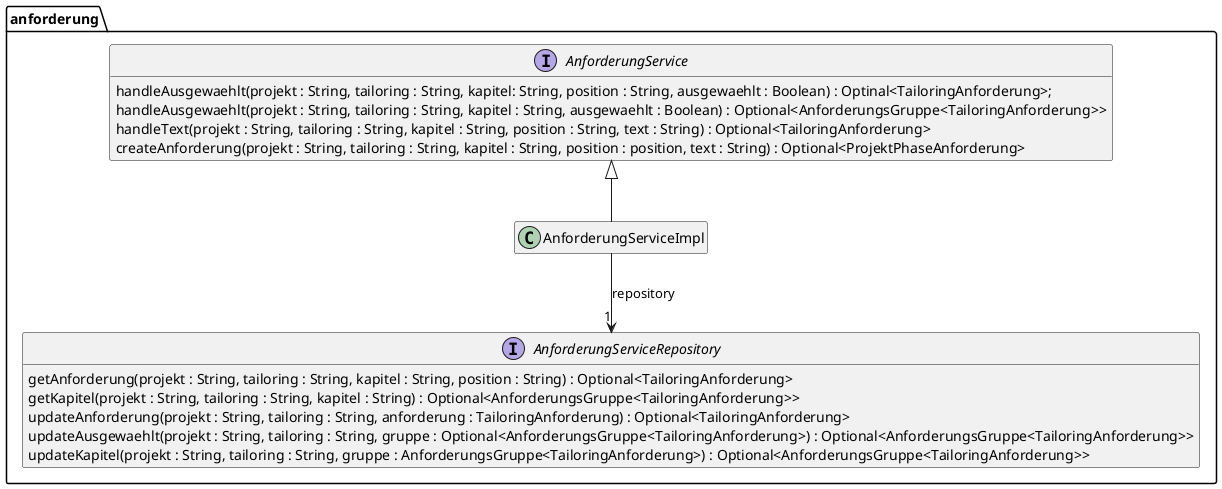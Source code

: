 @startuml Ebene3.png
hide empty members

package anforderung {

    interface AnforderungService {
        handleAusgewaehlt(projekt : String, tailoring : String, kapitel: String, position : String, ausgewaehlt : Boolean) : Optinal<TailoringAnforderung>;
        handleAusgewaehlt(projekt : String, tailoring : String, kapitel : String, ausgewaehlt : Boolean) : Optional<AnforderungsGruppe<TailoringAnforderung>>
        handleText(projekt : String, tailoring : String, kapitel : String, position : String, text : String) : Optional<TailoringAnforderung>
        createAnforderung(projekt : String, tailoring : String, kapitel : String, position : position, text : String) : Optional<ProjektPhaseAnforderung>
    }

    interface AnforderungServiceRepository {
        getAnforderung(projekt : String, tailoring : String, kapitel : String, position : String) : Optional<TailoringAnforderung>
        getKapitel(projekt : String, tailoring : String, kapitel : String) : Optional<AnforderungsGruppe<TailoringAnforderung>>
        updateAnforderung(projekt : String, tailoring : String, anforderung : TailoringAnforderung) : Optional<TailoringAnforderung>
        updateAusgewaehlt(projekt : String, tailoring : String, gruppe : Optional<AnforderungsGruppe<TailoringAnforderung>) : Optional<AnforderungsGruppe<TailoringAnforderung>>
        updateKapitel(projekt : String, tailoring : String, gruppe : AnforderungsGruppe<TailoringAnforderung>) : Optional<AnforderungsGruppe<TailoringAnforderung>>
    }

    class AnforderungServiceImpl {
    }
    AnforderungService <|-- AnforderungServiceImpl
    AnforderungServiceImpl --> "1" AnforderungServiceRepository : repository

}
@enduml